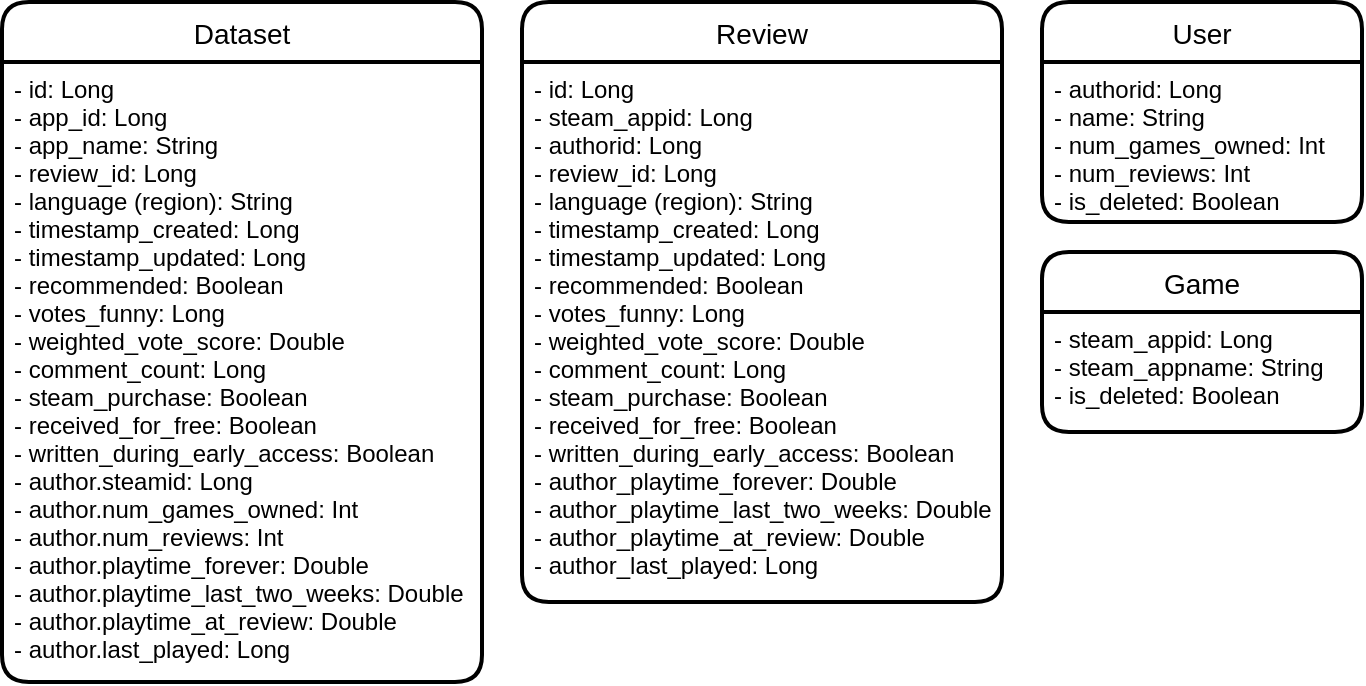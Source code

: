 <mxfile version="20.3.6" type="github">
  <diagram id="MjV-GPt-zY0LUUBLKkai" name="Página-1">
    <mxGraphModel dx="1422" dy="793" grid="1" gridSize="10" guides="1" tooltips="1" connect="1" arrows="1" fold="1" page="1" pageScale="1" pageWidth="827" pageHeight="1169" math="0" shadow="0">
      <root>
        <mxCell id="0" />
        <mxCell id="1" parent="0" />
        <mxCell id="Jnq2zSXsNjDgJ8CQdMQn-16" value="Dataset" style="swimlane;childLayout=stackLayout;horizontal=1;startSize=30;horizontalStack=0;rounded=1;fontSize=14;fontStyle=0;strokeWidth=2;resizeParent=0;resizeLast=1;shadow=0;dashed=0;align=center;" parent="1" vertex="1">
          <mxGeometry x="40" y="30" width="240" height="340" as="geometry" />
        </mxCell>
        <mxCell id="Jnq2zSXsNjDgJ8CQdMQn-17" value="- id: Long&#xa;- app_id: Long&#xa;- app_name: String&#xa;- review_id: Long&#xa;- language (region): String&#xa;- timestamp_created: Long&#xa;- timestamp_updated: Long&#xa;- recommended: Boolean&#xa;- votes_funny: Long&#xa;- weighted_vote_score: Double&#xa;- comment_count: Long&#xa;- steam_purchase: Boolean&#xa;- received_for_free: Boolean&#xa;- written_during_early_access: Boolean&#xa;- author.steamid: Long&#xa;- author.num_games_owned: Int&#xa;- author.num_reviews: Int&#xa;- author.playtime_forever: Double&#xa;- author.playtime_last_two_weeks: Double&#xa;- author.playtime_at_review: Double&#xa;- author.last_played: Long" style="align=left;strokeColor=none;fillColor=none;spacingLeft=4;fontSize=12;verticalAlign=top;resizable=0;rotatable=0;part=1;" parent="Jnq2zSXsNjDgJ8CQdMQn-16" vertex="1">
          <mxGeometry y="30" width="240" height="310" as="geometry" />
        </mxCell>
        <mxCell id="Jnq2zSXsNjDgJ8CQdMQn-21" value="Game" style="swimlane;childLayout=stackLayout;horizontal=1;startSize=30;horizontalStack=0;rounded=1;fontSize=14;fontStyle=0;strokeWidth=2;resizeParent=0;resizeLast=1;shadow=0;dashed=0;align=center;" parent="1" vertex="1">
          <mxGeometry x="560" y="155" width="160" height="90" as="geometry" />
        </mxCell>
        <mxCell id="Jnq2zSXsNjDgJ8CQdMQn-22" value="- steam_appid: Long&#xa;- steam_appname: String&#xa;- is_deleted: Boolean&#xa;" style="align=left;strokeColor=none;fillColor=none;spacingLeft=4;fontSize=12;verticalAlign=top;resizable=0;rotatable=0;part=1;" parent="Jnq2zSXsNjDgJ8CQdMQn-21" vertex="1">
          <mxGeometry y="30" width="160" height="60" as="geometry" />
        </mxCell>
        <mxCell id="Jnq2zSXsNjDgJ8CQdMQn-23" value="User" style="swimlane;childLayout=stackLayout;horizontal=1;startSize=30;horizontalStack=0;rounded=1;fontSize=14;fontStyle=0;strokeWidth=2;resizeParent=0;resizeLast=1;shadow=0;dashed=0;align=center;" parent="1" vertex="1">
          <mxGeometry x="560" y="30" width="160" height="110" as="geometry">
            <mxRectangle x="560" y="30" width="80" height="30" as="alternateBounds" />
          </mxGeometry>
        </mxCell>
        <mxCell id="Jnq2zSXsNjDgJ8CQdMQn-24" value="- authorid: Long&#xa;- name: String&#xa;- num_games_owned: Int&#xa;- num_reviews: Int&#xa;- is_deleted: Boolean" style="align=left;strokeColor=none;fillColor=none;spacingLeft=4;fontSize=12;verticalAlign=top;resizable=0;rotatable=0;part=1;" parent="Jnq2zSXsNjDgJ8CQdMQn-23" vertex="1">
          <mxGeometry y="30" width="160" height="80" as="geometry" />
        </mxCell>
        <mxCell id="Jnq2zSXsNjDgJ8CQdMQn-26" value="Review" style="swimlane;childLayout=stackLayout;horizontal=1;startSize=30;horizontalStack=0;rounded=1;fontSize=14;fontStyle=0;strokeWidth=2;resizeParent=0;resizeLast=1;shadow=0;dashed=0;align=center;" parent="1" vertex="1">
          <mxGeometry x="300" y="30" width="240" height="300" as="geometry" />
        </mxCell>
        <mxCell id="Jnq2zSXsNjDgJ8CQdMQn-27" value="- id: Long&#xa;- steam_appid: Long&#xa;- authorid: Long&#xa;- review_id: Long&#xa;- language (region): String&#xa;- timestamp_created: Long&#xa;- timestamp_updated: Long&#xa;- recommended: Boolean&#xa;- votes_funny: Long&#xa;- weighted_vote_score: Double&#xa;- comment_count: Long&#xa;- steam_purchase: Boolean&#xa;- received_for_free: Boolean&#xa;- written_during_early_access: Boolean&#xa;- author_playtime_forever: Double&#xa;- author_playtime_last_two_weeks: Double&#xa;- author_playtime_at_review: Double&#xa;- author_last_played: Long" style="align=left;strokeColor=none;fillColor=none;spacingLeft=4;fontSize=12;verticalAlign=top;resizable=0;rotatable=0;part=1;" parent="Jnq2zSXsNjDgJ8CQdMQn-26" vertex="1">
          <mxGeometry y="30" width="240" height="270" as="geometry" />
        </mxCell>
      </root>
    </mxGraphModel>
  </diagram>
</mxfile>
